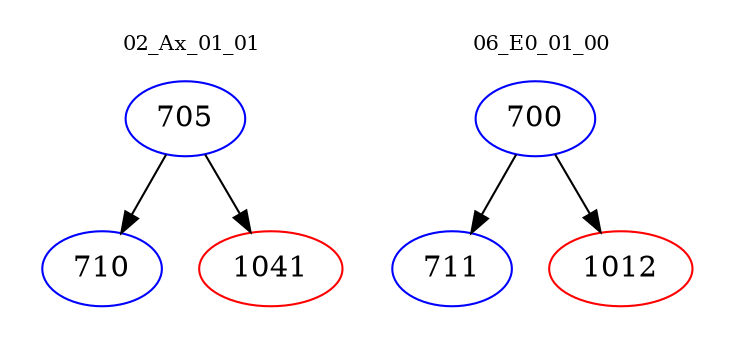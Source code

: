 digraph{
subgraph cluster_0 {
color = white
label = "02_Ax_01_01";
fontsize=10;
T0_705 [label="705", color="blue"]
T0_705 -> T0_710 [color="black"]
T0_710 [label="710", color="blue"]
T0_705 -> T0_1041 [color="black"]
T0_1041 [label="1041", color="red"]
}
subgraph cluster_1 {
color = white
label = "06_E0_01_00";
fontsize=10;
T1_700 [label="700", color="blue"]
T1_700 -> T1_711 [color="black"]
T1_711 [label="711", color="blue"]
T1_700 -> T1_1012 [color="black"]
T1_1012 [label="1012", color="red"]
}
}
